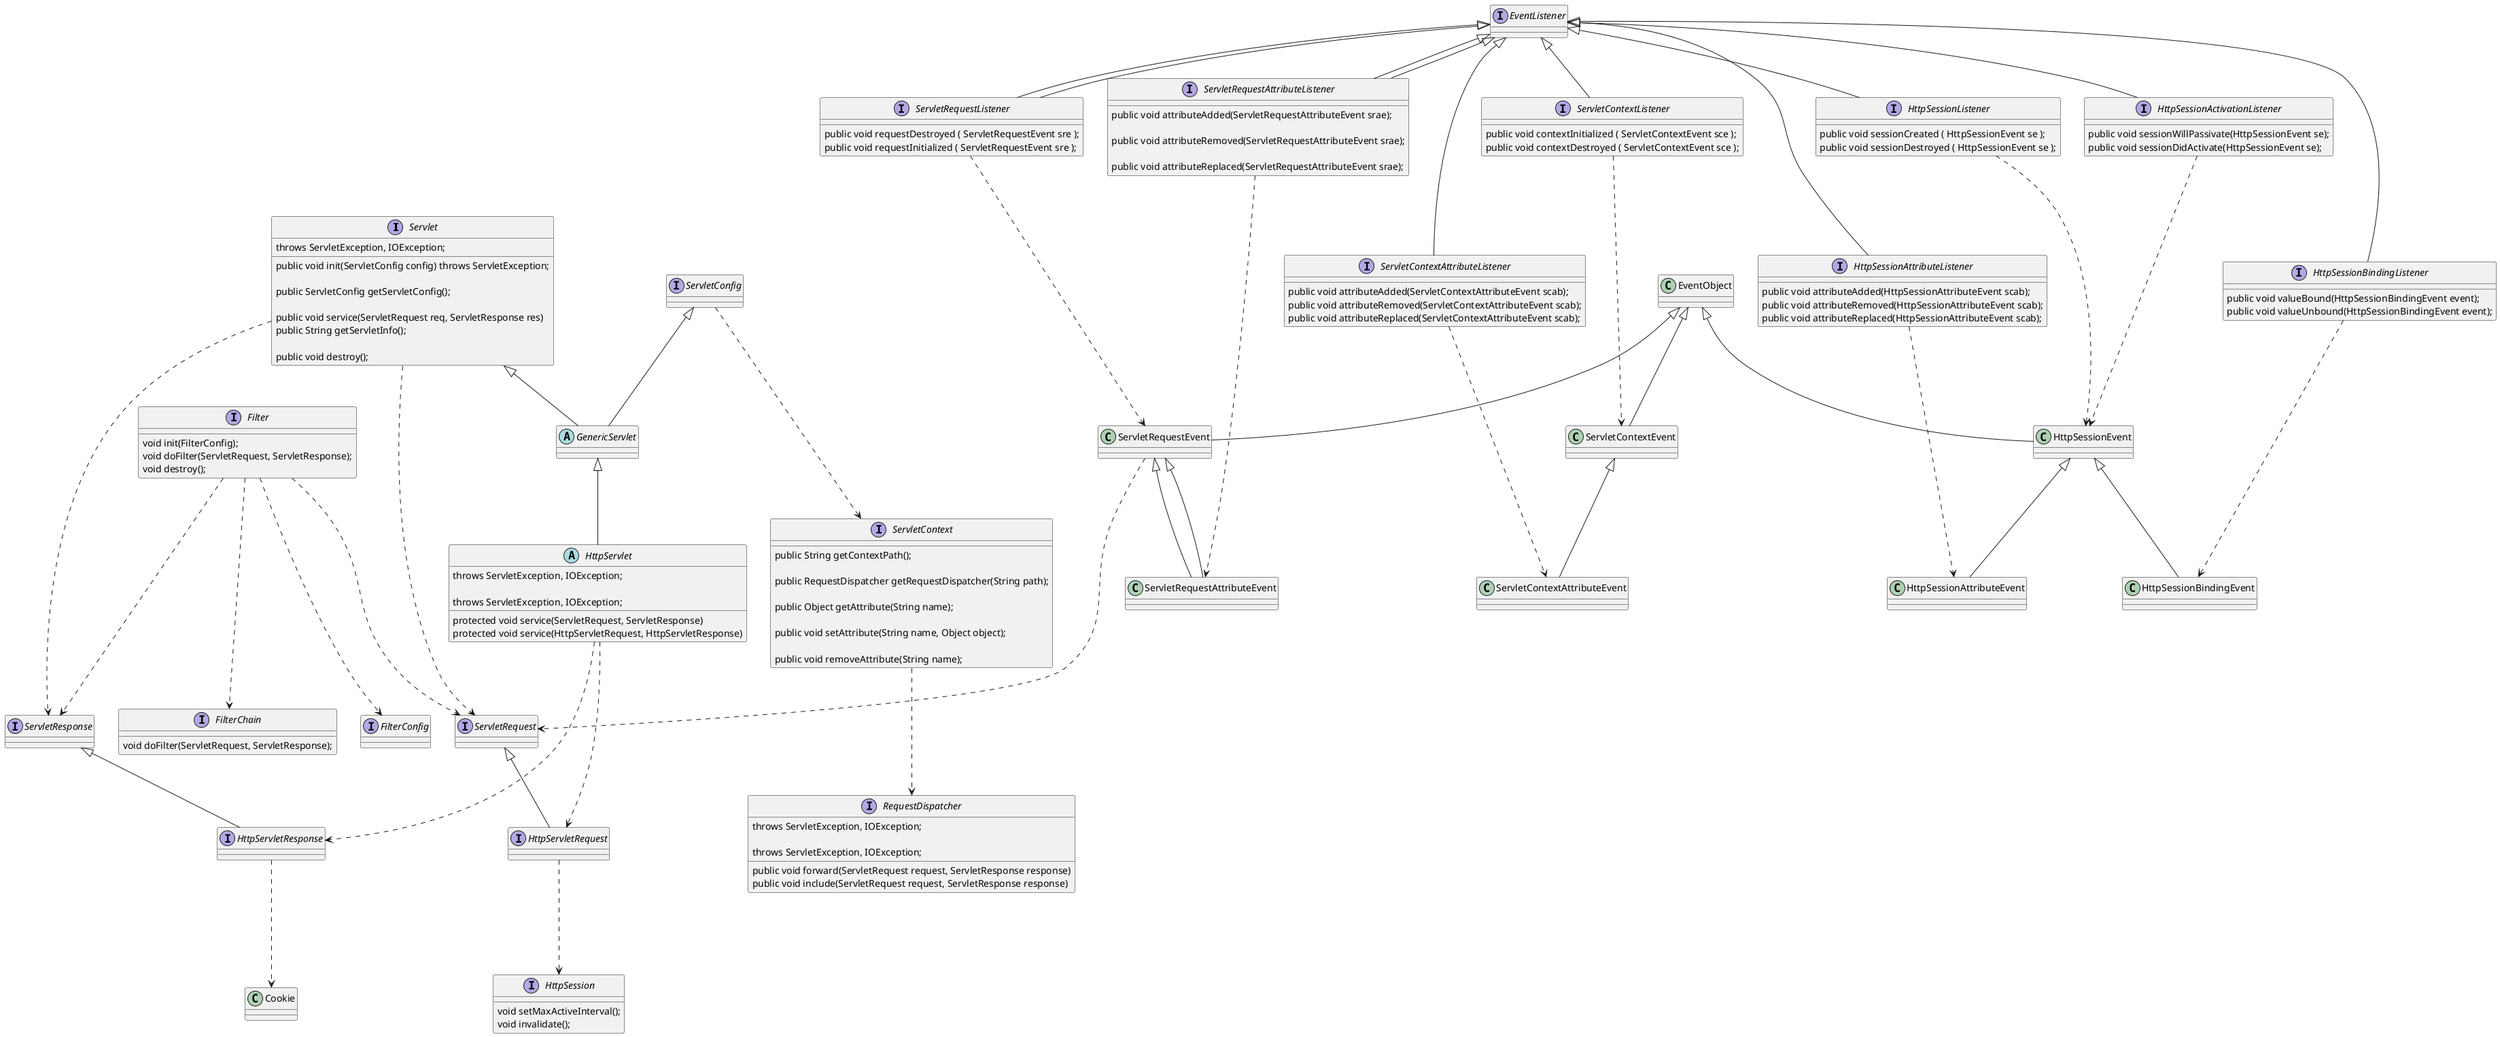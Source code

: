 @startuml


interface Servlet {
    public void init(ServletConfig config) throws ServletException;

    public ServletConfig getServletConfig();

    public void service(ServletRequest req, ServletResponse res)
    throws ServletException, IOException;

    public String getServletInfo();

    public void destroy();
}

interface ServletConfig

abstract class GenericServlet

abstract class HttpServlet {
    protected void service(ServletRequest, ServletResponse)
    throws ServletException, IOException;

    protected void service(HttpServletRequest, HttpServletResponse)
    throws ServletException, IOException;
}

interface ServletContext {

    public String getContextPath();

    public RequestDispatcher getRequestDispatcher(String path);

    public Object getAttribute(String name);

    public void setAttribute(String name, Object object);

    public void removeAttribute(String name);
}

interface RequestDispatcher {
    public void forward(ServletRequest request, ServletResponse response)
    	throws ServletException, IOException;

    public void include(ServletRequest request, ServletResponse response)
    	throws ServletException, IOException;
}

interface ServletRequest
interface ServletResponse
interface HttpServletRequest
interface HttpServletResponse

interface Filter {
    void init(FilterConfig);
    void doFilter(ServletRequest, ServletResponse);
    void destroy();
}

interface FilterChain {
    void doFilter(ServletRequest, ServletResponse);
}

interface FilterConfig

interface HttpSession {
    void setMaxActiveInterval();
    void invalidate();
}

interface EventListener

interface ServletContextListener {
    public void contextInitialized ( ServletContextEvent sce );
    public void contextDestroyed ( ServletContextEvent sce );
}

interface ServletContextAttributeListener {
    public void attributeAdded(ServletContextAttributeEvent scab);
    public void attributeRemoved(ServletContextAttributeEvent scab);
    public void attributeReplaced(ServletContextAttributeEvent scab);
}

class EventObject
class ServletContextEvent
class ServletContextAttributeEvent

interface HttpSessionListener{
    public void sessionCreated ( HttpSessionEvent se );
    public void sessionDestroyed ( HttpSessionEvent se );
}

interface HttpSessionAttributeListener {
    public void attributeAdded(HttpSessionAttributeEvent scab);
    public void attributeRemoved(HttpSessionAttributeEvent scab);
    public void attributeReplaced(HttpSessionAttributeEvent scab);
}

interface HttpSessionActivationListener {
    public void sessionWillPassivate(HttpSessionEvent se);
    public void sessionDidActivate(HttpSessionEvent se);
}

interface HttpSessionBindingListener {
    public void valueBound(HttpSessionBindingEvent event);
    public void valueUnbound(HttpSessionBindingEvent event);
}

class HttpSessionEvent
class HttpSessionAttributeEvent
class HttpSessionBindingEvent

interface ServletRequestListener extends EventListener {
    public void requestDestroyed ( ServletRequestEvent sre );
    public void requestInitialized ( ServletRequestEvent sre );
}

interface ServletRequestAttributeListener extends EventListener {
    public void attributeAdded(ServletRequestAttributeEvent srae);

    public void attributeRemoved(ServletRequestAttributeEvent srae);

    public void attributeReplaced(ServletRequestAttributeEvent srae);
}

class ServletRequestEvent
class ServletRequestAttributeEvent

Servlet <|-- GenericServlet
ServletConfig <|-- GenericServlet
GenericServlet <|-- HttpServlet
ServletConfig .--> ServletContext
ServletContext .--> RequestDispatcher
ServletRequest <|-- HttpServletRequest
ServletResponse <|-- HttpServletResponse
Servlet .--> ServletRequest
Servlet .--> ServletResponse
HttpServlet .--> HttpServletRequest
HttpServlet .--> HttpServletResponse
HttpServletResponse .--> Cookie

Filter .--> ServletRequest
Filter .--> ServletResponse
Filter .--> FilterChain
Filter .--> FilterConfig
HttpServletRequest .--> HttpSession

EventObject <|-- ServletContextEvent
EventObject <|-- HttpSessionEvent
EventObject <|-- ServletRequestEvent
ServletRequestEvent <|-- ServletRequestAttributeEvent
ServletRequestEvent <|-- ServletRequestAttributeEvent
HttpSessionEvent <|-- HttpSessionAttributeEvent
HttpSessionEvent <|-- HttpSessionBindingEvent
ServletContextEvent <|-- ServletContextAttributeEvent
EventListener <|-- ServletContextAttributeListener
EventListener <|-- ServletContextListener
EventListener <|-- HttpSessionListener
EventListener <|-- HttpSessionAttributeListener
EventListener <|-- HttpSessionActivationListener
EventListener <|-- HttpSessionBindingListener
EventListener <|-- ServletRequestListener
EventListener <|-- ServletRequestAttributeListener

ServletContextListener .--> ServletContextEvent
ServletContextAttributeListener .--> ServletContextAttributeEvent

HttpSessionListener .--> HttpSessionEvent
HttpSessionAttributeListener .--> HttpSessionAttributeEvent
HttpSessionActivationListener .--> HttpSessionEvent
HttpSessionBindingListener .--> HttpSessionBindingEvent

ServletRequestListener .--> ServletRequestEvent
ServletRequestEvent .--> ServletRequest
ServletRequestAttributeListener .--> ServletRequestAttributeEvent


@enduml